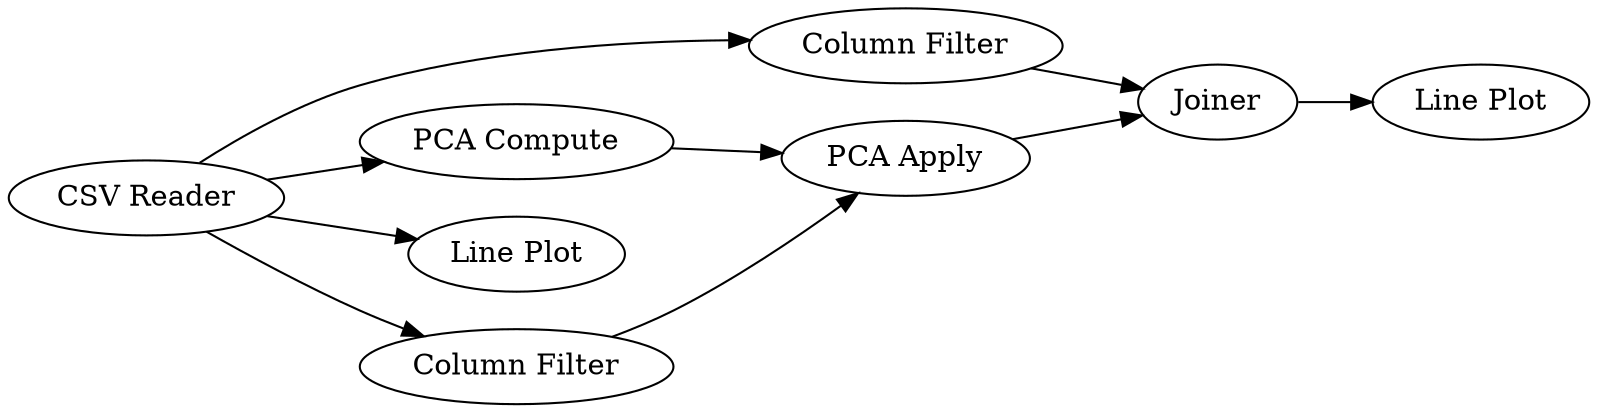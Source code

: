 digraph {
	1 [label="CSV Reader"]
	2 [label="PCA Compute"]
	3 [label="PCA Apply"]
	4 [label="Line Plot"]
	5 [label="Column Filter"]
	7 [label=Joiner]
	8 [label="Line Plot"]
	9 [label="Column Filter"]
	1 -> 2
	1 -> 5
	1 -> 9
	1 -> 8
	2 -> 3
	3 -> 7
	5 -> 7
	7 -> 4
	9 -> 3
	rankdir=LR
}
